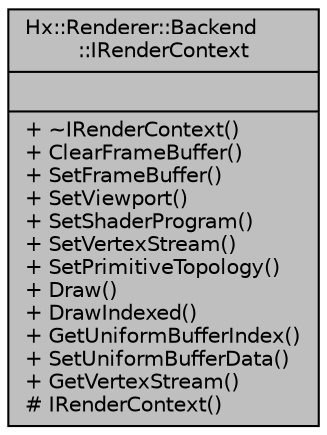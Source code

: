 digraph "Hx::Renderer::Backend::IRenderContext"
{
  edge [fontname="Helvetica",fontsize="10",labelfontname="Helvetica",labelfontsize="10"];
  node [fontname="Helvetica",fontsize="10",shape=record];
  Node1 [label="{Hx::Renderer::Backend\l::IRenderContext\n||+ ~IRenderContext()\l+ ClearFrameBuffer()\l+ SetFrameBuffer()\l+ SetViewport()\l+ SetShaderProgram()\l+ SetVertexStream()\l+ SetPrimitiveTopology()\l+ Draw()\l+ DrawIndexed()\l+ GetUniformBufferIndex()\l+ SetUniformBufferData()\l+ GetVertexStream()\l# IRenderContext()\l}",height=0.2,width=0.4,color="black", fillcolor="grey75", style="filled", fontcolor="black"];
}
